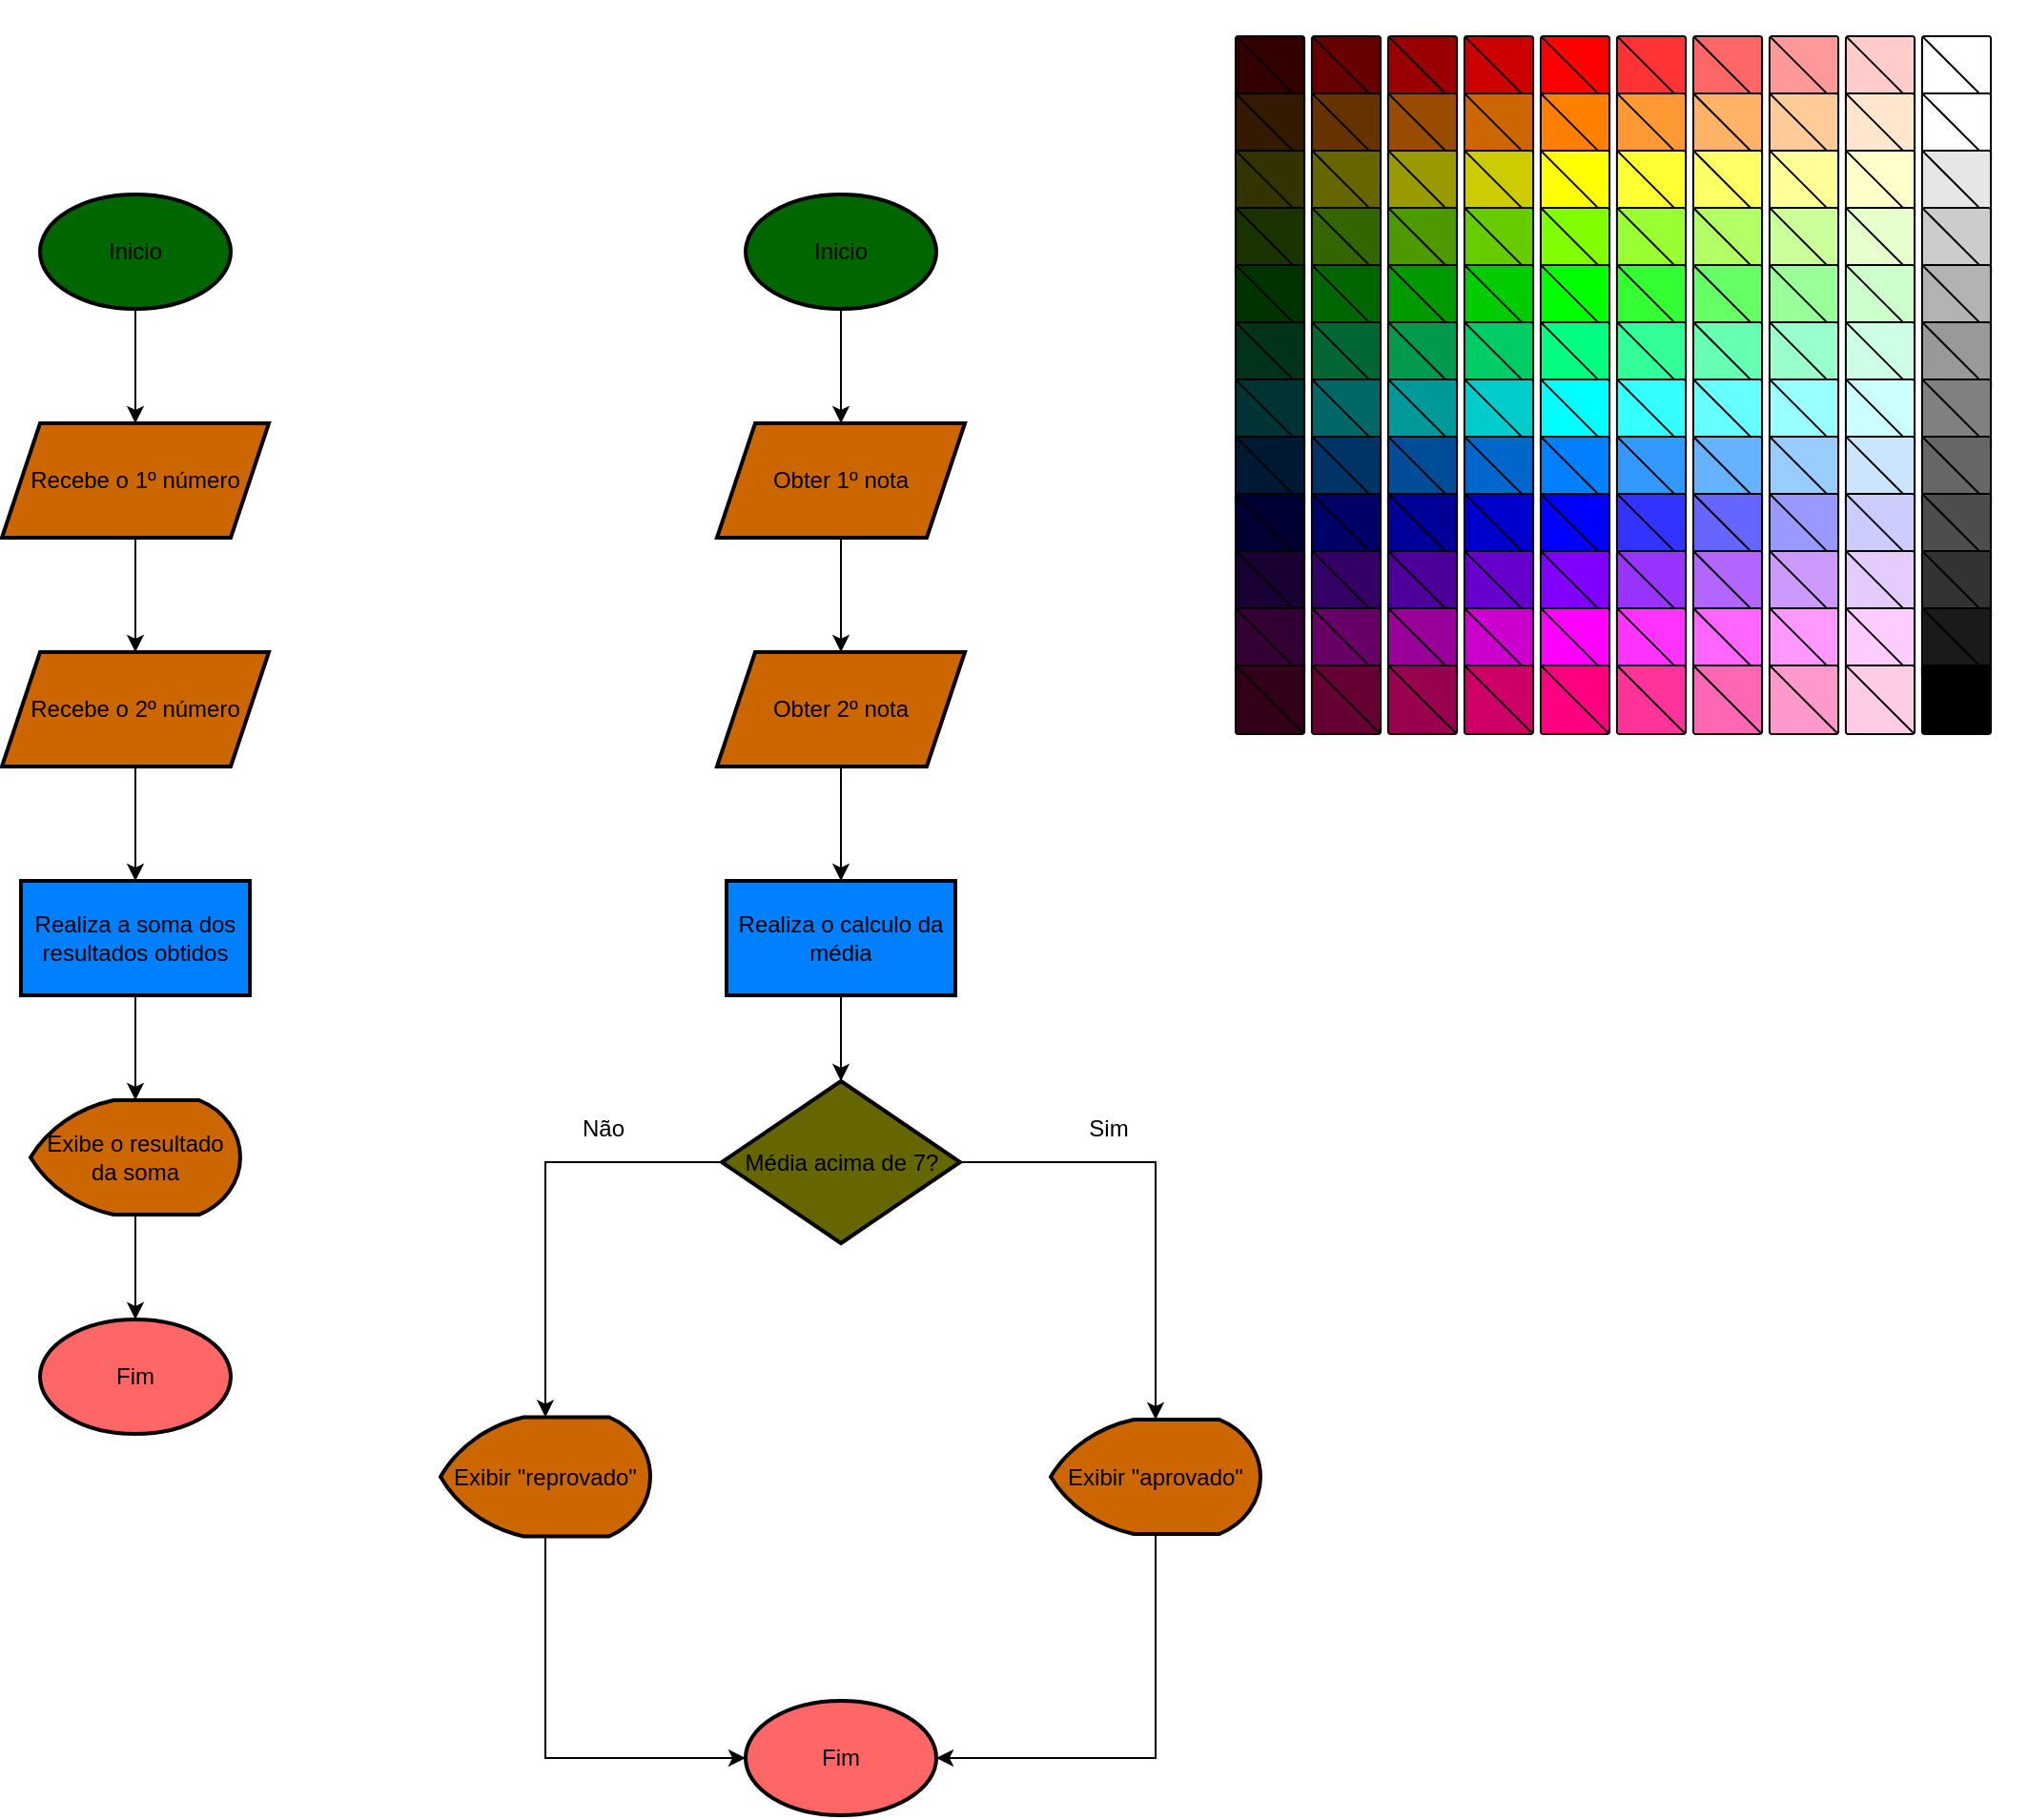 <mxfile version="23.1.4" type="device" pages="2">
  <diagram name="Página-1" id="dZEUjBI36013FUQBRa3M">
    <mxGraphModel dx="1050" dy="1734" grid="1" gridSize="10" guides="1" tooltips="1" connect="1" arrows="1" fold="1" page="1" pageScale="1" pageWidth="827" pageHeight="1169" math="0" shadow="0">
      <root>
        <mxCell id="0" />
        <mxCell id="1" parent="0" />
        <mxCell id="tXWb4igg1yKLMriXbqkV-7" value="" style="edgeStyle=orthogonalEdgeStyle;rounded=0;orthogonalLoop=1;jettySize=auto;html=1;" edge="1" parent="1" source="tXWb4igg1yKLMriXbqkV-4" target="tXWb4igg1yKLMriXbqkV-6">
          <mxGeometry relative="1" as="geometry" />
        </mxCell>
        <mxCell id="tXWb4igg1yKLMriXbqkV-4" value="Inicio" style="strokeWidth=2;html=1;shape=mxgraph.flowchart.start_1;whiteSpace=wrap;fillColor=#006600;" vertex="1" parent="1">
          <mxGeometry x="70" y="80" width="100" height="60" as="geometry" />
        </mxCell>
        <mxCell id="tXWb4igg1yKLMriXbqkV-9" value="" style="edgeStyle=orthogonalEdgeStyle;rounded=0;orthogonalLoop=1;jettySize=auto;html=1;" edge="1" parent="1" source="tXWb4igg1yKLMriXbqkV-6" target="tXWb4igg1yKLMriXbqkV-8">
          <mxGeometry relative="1" as="geometry" />
        </mxCell>
        <mxCell id="tXWb4igg1yKLMriXbqkV-6" value="Recebe o 1º número" style="shape=parallelogram;perimeter=parallelogramPerimeter;whiteSpace=wrap;html=1;fixedSize=1;fillColor=#CC6600;strokeWidth=2;" vertex="1" parent="1">
          <mxGeometry x="50" y="200" width="140" height="60" as="geometry" />
        </mxCell>
        <mxCell id="tXWb4igg1yKLMriXbqkV-11" value="" style="edgeStyle=orthogonalEdgeStyle;rounded=0;orthogonalLoop=1;jettySize=auto;html=1;" edge="1" parent="1" source="tXWb4igg1yKLMriXbqkV-8" target="tXWb4igg1yKLMriXbqkV-10">
          <mxGeometry relative="1" as="geometry" />
        </mxCell>
        <mxCell id="tXWb4igg1yKLMriXbqkV-8" value="Recebe o 2º número" style="shape=parallelogram;perimeter=parallelogramPerimeter;whiteSpace=wrap;html=1;fixedSize=1;fillColor=#CC6600;strokeWidth=2;" vertex="1" parent="1">
          <mxGeometry x="50" y="320" width="140" height="60" as="geometry" />
        </mxCell>
        <mxCell id="tXWb4igg1yKLMriXbqkV-14" value="" style="edgeStyle=orthogonalEdgeStyle;rounded=0;orthogonalLoop=1;jettySize=auto;html=1;" edge="1" parent="1" source="tXWb4igg1yKLMriXbqkV-10" target="tXWb4igg1yKLMriXbqkV-12">
          <mxGeometry relative="1" as="geometry" />
        </mxCell>
        <mxCell id="tXWb4igg1yKLMriXbqkV-10" value="Realiza a soma dos resultados obtidos" style="whiteSpace=wrap;html=1;fillColor=#007FFF;strokeWidth=2;" vertex="1" parent="1">
          <mxGeometry x="60" y="440" width="120" height="60" as="geometry" />
        </mxCell>
        <mxCell id="tXWb4igg1yKLMriXbqkV-16" value="" style="edgeStyle=orthogonalEdgeStyle;rounded=0;orthogonalLoop=1;jettySize=auto;html=1;" edge="1" parent="1" source="tXWb4igg1yKLMriXbqkV-12" target="tXWb4igg1yKLMriXbqkV-15">
          <mxGeometry relative="1" as="geometry" />
        </mxCell>
        <mxCell id="tXWb4igg1yKLMriXbqkV-12" value="Exibe o resultado da soma" style="strokeWidth=2;html=1;shape=mxgraph.flowchart.display;whiteSpace=wrap;fillColor=#CC6600;" vertex="1" parent="1">
          <mxGeometry x="65" y="555" width="110" height="60" as="geometry" />
        </mxCell>
        <mxCell id="tXWb4igg1yKLMriXbqkV-15" value="Fim" style="strokeWidth=2;html=1;shape=mxgraph.flowchart.start_1;whiteSpace=wrap;fillColor=#FF6666;" vertex="1" parent="1">
          <mxGeometry x="70" y="670" width="100" height="60" as="geometry" />
        </mxCell>
        <mxCell id="tXWb4igg1yKLMriXbqkV-40" value="" style="edgeStyle=orthogonalEdgeStyle;rounded=0;orthogonalLoop=1;jettySize=auto;html=1;" edge="1" parent="1" source="tXWb4igg1yKLMriXbqkV-24" target="tXWb4igg1yKLMriXbqkV-39">
          <mxGeometry relative="1" as="geometry" />
        </mxCell>
        <mxCell id="tXWb4igg1yKLMriXbqkV-24" value="Inicio" style="strokeWidth=2;html=1;shape=mxgraph.flowchart.start_1;whiteSpace=wrap;fillColor=#006600;" vertex="1" parent="1">
          <mxGeometry x="440" y="80" width="100" height="60" as="geometry" />
        </mxCell>
        <mxCell id="tXWb4igg1yKLMriXbqkV-26" value="" style="verticalLabelPosition=bottom;verticalAlign=top;html=1;shape=mxgraph.flowchart.sort;rotation=45;fillColor=#330000;" vertex="1" parent="1">
          <mxGeometry x="690" y="-10" width="50" height="50" as="geometry" />
        </mxCell>
        <mxCell id="tXWb4igg1yKLMriXbqkV-27" value="" style="verticalLabelPosition=bottom;verticalAlign=top;html=1;shape=mxgraph.flowchart.sort;rotation=45;fillColor=#331A00;" vertex="1" parent="1">
          <mxGeometry x="690" y="20" width="50" height="50" as="geometry" />
        </mxCell>
        <mxCell id="tXWb4igg1yKLMriXbqkV-28" value="" style="verticalLabelPosition=bottom;verticalAlign=top;html=1;shape=mxgraph.flowchart.sort;rotation=45;fillColor=#333300;" vertex="1" parent="1">
          <mxGeometry x="690" y="50" width="50" height="50" as="geometry" />
        </mxCell>
        <mxCell id="tXWb4igg1yKLMriXbqkV-29" value="" style="verticalLabelPosition=bottom;verticalAlign=top;html=1;shape=mxgraph.flowchart.sort;rotation=45;fillColor=#1A3300;" vertex="1" parent="1">
          <mxGeometry x="690" y="80" width="50" height="50" as="geometry" />
        </mxCell>
        <mxCell id="tXWb4igg1yKLMriXbqkV-31" value="" style="verticalLabelPosition=bottom;verticalAlign=top;html=1;shape=mxgraph.flowchart.sort;rotation=45;fillColor=#003300;" vertex="1" parent="1">
          <mxGeometry x="690" y="110" width="50" height="50" as="geometry" />
        </mxCell>
        <mxCell id="tXWb4igg1yKLMriXbqkV-32" value="" style="verticalLabelPosition=bottom;verticalAlign=top;html=1;shape=mxgraph.flowchart.sort;rotation=45;fillColor=#00331A;" vertex="1" parent="1">
          <mxGeometry x="690" y="140" width="50" height="50" as="geometry" />
        </mxCell>
        <mxCell id="tXWb4igg1yKLMriXbqkV-33" value="" style="verticalLabelPosition=bottom;verticalAlign=top;html=1;shape=mxgraph.flowchart.sort;rotation=45;fillColor=#003333;" vertex="1" parent="1">
          <mxGeometry x="690" y="170" width="50" height="50" as="geometry" />
        </mxCell>
        <mxCell id="tXWb4igg1yKLMriXbqkV-34" value="" style="verticalLabelPosition=bottom;verticalAlign=top;html=1;shape=mxgraph.flowchart.sort;rotation=45;fillColor=#001933;" vertex="1" parent="1">
          <mxGeometry x="690" y="200" width="50" height="50" as="geometry" />
        </mxCell>
        <mxCell id="tXWb4igg1yKLMriXbqkV-35" value="" style="verticalLabelPosition=bottom;verticalAlign=top;html=1;shape=mxgraph.flowchart.sort;rotation=45;fillColor=#000033;" vertex="1" parent="1">
          <mxGeometry x="690" y="230" width="50" height="50" as="geometry" />
        </mxCell>
        <mxCell id="tXWb4igg1yKLMriXbqkV-36" value="" style="verticalLabelPosition=bottom;verticalAlign=top;html=1;shape=mxgraph.flowchart.sort;rotation=45;fillColor=#190033;" vertex="1" parent="1">
          <mxGeometry x="690" y="260" width="50" height="50" as="geometry" />
        </mxCell>
        <mxCell id="tXWb4igg1yKLMriXbqkV-37" value="" style="verticalLabelPosition=bottom;verticalAlign=top;html=1;shape=mxgraph.flowchart.sort;rotation=45;fillColor=#330033;" vertex="1" parent="1">
          <mxGeometry x="690" y="290" width="50" height="50" as="geometry" />
        </mxCell>
        <mxCell id="tXWb4igg1yKLMriXbqkV-38" value="" style="verticalLabelPosition=bottom;verticalAlign=top;html=1;shape=mxgraph.flowchart.sort;rotation=45;fillColor=#33001A;" vertex="1" parent="1">
          <mxGeometry x="690" y="320" width="50" height="50" as="geometry" />
        </mxCell>
        <mxCell id="tXWb4igg1yKLMriXbqkV-42" value="" style="edgeStyle=orthogonalEdgeStyle;rounded=0;orthogonalLoop=1;jettySize=auto;html=1;" edge="1" parent="1" source="tXWb4igg1yKLMriXbqkV-39" target="tXWb4igg1yKLMriXbqkV-41">
          <mxGeometry relative="1" as="geometry" />
        </mxCell>
        <mxCell id="tXWb4igg1yKLMriXbqkV-39" value="Obter 1º nota" style="shape=parallelogram;perimeter=parallelogramPerimeter;whiteSpace=wrap;html=1;fixedSize=1;fillColor=#CC6600;strokeWidth=2;" vertex="1" parent="1">
          <mxGeometry x="425" y="200" width="130" height="60" as="geometry" />
        </mxCell>
        <mxCell id="tXWb4igg1yKLMriXbqkV-44" value="" style="edgeStyle=orthogonalEdgeStyle;rounded=0;orthogonalLoop=1;jettySize=auto;html=1;" edge="1" parent="1" source="tXWb4igg1yKLMriXbqkV-41" target="tXWb4igg1yKLMriXbqkV-43">
          <mxGeometry relative="1" as="geometry" />
        </mxCell>
        <mxCell id="tXWb4igg1yKLMriXbqkV-41" value="Obter 2º nota" style="shape=parallelogram;perimeter=parallelogramPerimeter;whiteSpace=wrap;html=1;fixedSize=1;fillColor=#CC6600;strokeWidth=2;" vertex="1" parent="1">
          <mxGeometry x="425" y="320" width="130" height="60" as="geometry" />
        </mxCell>
        <mxCell id="tXWb4igg1yKLMriXbqkV-46" value="" style="edgeStyle=orthogonalEdgeStyle;rounded=0;orthogonalLoop=1;jettySize=auto;html=1;" edge="1" parent="1" source="tXWb4igg1yKLMriXbqkV-43" target="tXWb4igg1yKLMriXbqkV-45">
          <mxGeometry relative="1" as="geometry" />
        </mxCell>
        <mxCell id="tXWb4igg1yKLMriXbqkV-43" value="Realiza o calculo da média" style="whiteSpace=wrap;html=1;fillColor=#007FFF;strokeWidth=2;" vertex="1" parent="1">
          <mxGeometry x="430" y="440" width="120" height="60" as="geometry" />
        </mxCell>
        <mxCell id="tXWb4igg1yKLMriXbqkV-48" value="" style="edgeStyle=orthogonalEdgeStyle;rounded=0;orthogonalLoop=1;jettySize=auto;html=1;" edge="1" parent="1" source="tXWb4igg1yKLMriXbqkV-45" target="tXWb4igg1yKLMriXbqkV-47">
          <mxGeometry relative="1" as="geometry" />
        </mxCell>
        <mxCell id="tXWb4igg1yKLMriXbqkV-51" value="" style="edgeStyle=orthogonalEdgeStyle;rounded=0;orthogonalLoop=1;jettySize=auto;html=1;" edge="1" parent="1" source="tXWb4igg1yKLMriXbqkV-45" target="tXWb4igg1yKLMriXbqkV-50">
          <mxGeometry relative="1" as="geometry" />
        </mxCell>
        <mxCell id="tXWb4igg1yKLMriXbqkV-45" value="Média acima de 7?" style="rhombus;whiteSpace=wrap;html=1;fillColor=#666600;strokeWidth=2;" vertex="1" parent="1">
          <mxGeometry x="427.5" y="545" width="125" height="85" as="geometry" />
        </mxCell>
        <mxCell id="tXWb4igg1yKLMriXbqkV-55" value="" style="edgeStyle=orthogonalEdgeStyle;rounded=0;orthogonalLoop=1;jettySize=auto;html=1;" edge="1" parent="1" source="tXWb4igg1yKLMriXbqkV-47" target="tXWb4igg1yKLMriXbqkV-52">
          <mxGeometry relative="1" as="geometry">
            <Array as="points">
              <mxPoint x="655" y="900" />
            </Array>
          </mxGeometry>
        </mxCell>
        <mxCell id="tXWb4igg1yKLMriXbqkV-47" value="Exibir &quot;aprovado&quot;" style="strokeWidth=2;html=1;shape=mxgraph.flowchart.display;whiteSpace=wrap;fillColor=#CC6600;" vertex="1" parent="1">
          <mxGeometry x="600" y="722.5" width="110" height="60" as="geometry" />
        </mxCell>
        <mxCell id="tXWb4igg1yKLMriXbqkV-54" value="" style="edgeStyle=orthogonalEdgeStyle;rounded=0;orthogonalLoop=1;jettySize=auto;html=1;" edge="1" parent="1" source="tXWb4igg1yKLMriXbqkV-50" target="tXWb4igg1yKLMriXbqkV-52">
          <mxGeometry relative="1" as="geometry">
            <Array as="points">
              <mxPoint x="335" y="900" />
            </Array>
          </mxGeometry>
        </mxCell>
        <mxCell id="tXWb4igg1yKLMriXbqkV-50" value="Exibir &quot;reprovado&quot;" style="strokeWidth=2;html=1;shape=mxgraph.flowchart.display;whiteSpace=wrap;fillColor=#CC6600;" vertex="1" parent="1">
          <mxGeometry x="280" y="721.25" width="110" height="62.5" as="geometry" />
        </mxCell>
        <mxCell id="tXWb4igg1yKLMriXbqkV-52" value="Fim" style="strokeWidth=2;html=1;shape=mxgraph.flowchart.start_1;whiteSpace=wrap;fillColor=#FF6666;" vertex="1" parent="1">
          <mxGeometry x="440" y="870" width="100" height="60" as="geometry" />
        </mxCell>
        <mxCell id="tXWb4igg1yKLMriXbqkV-56" value="Sim" style="text;html=1;align=center;verticalAlign=middle;resizable=0;points=[];autosize=1;strokeColor=none;fillColor=none;" vertex="1" parent="1">
          <mxGeometry x="610" y="555" width="40" height="30" as="geometry" />
        </mxCell>
        <mxCell id="tXWb4igg1yKLMriXbqkV-57" value="Não" style="text;html=1;align=center;verticalAlign=middle;resizable=0;points=[];autosize=1;strokeColor=none;fillColor=none;" vertex="1" parent="1">
          <mxGeometry x="340" y="555" width="50" height="30" as="geometry" />
        </mxCell>
        <mxCell id="tXWb4igg1yKLMriXbqkV-65" value="" style="verticalLabelPosition=bottom;verticalAlign=top;html=1;shape=mxgraph.flowchart.sort;rotation=45;fillColor=#660000;" vertex="1" parent="1">
          <mxGeometry x="730" y="-10" width="50" height="50" as="geometry" />
        </mxCell>
        <mxCell id="tXWb4igg1yKLMriXbqkV-66" value="" style="verticalLabelPosition=bottom;verticalAlign=top;html=1;shape=mxgraph.flowchart.sort;rotation=45;fillColor=#663300;" vertex="1" parent="1">
          <mxGeometry x="730" y="20" width="50" height="50" as="geometry" />
        </mxCell>
        <mxCell id="tXWb4igg1yKLMriXbqkV-67" value="" style="verticalLabelPosition=bottom;verticalAlign=top;html=1;shape=mxgraph.flowchart.sort;rotation=45;fillColor=#666600;" vertex="1" parent="1">
          <mxGeometry x="730" y="50" width="50" height="50" as="geometry" />
        </mxCell>
        <mxCell id="tXWb4igg1yKLMriXbqkV-68" value="" style="verticalLabelPosition=bottom;verticalAlign=top;html=1;shape=mxgraph.flowchart.sort;rotation=45;fillColor=#336600;" vertex="1" parent="1">
          <mxGeometry x="730" y="80" width="50" height="50" as="geometry" />
        </mxCell>
        <mxCell id="tXWb4igg1yKLMriXbqkV-69" value="" style="verticalLabelPosition=bottom;verticalAlign=top;html=1;shape=mxgraph.flowchart.sort;rotation=45;fillColor=#006600;" vertex="1" parent="1">
          <mxGeometry x="730" y="110" width="50" height="50" as="geometry" />
        </mxCell>
        <mxCell id="tXWb4igg1yKLMriXbqkV-70" value="" style="verticalLabelPosition=bottom;verticalAlign=top;html=1;shape=mxgraph.flowchart.sort;rotation=45;fillColor=#006633;" vertex="1" parent="1">
          <mxGeometry x="730" y="140" width="50" height="50" as="geometry" />
        </mxCell>
        <mxCell id="tXWb4igg1yKLMriXbqkV-71" value="" style="verticalLabelPosition=bottom;verticalAlign=top;html=1;shape=mxgraph.flowchart.sort;rotation=45;fillColor=#006666;" vertex="1" parent="1">
          <mxGeometry x="730" y="170" width="50" height="50" as="geometry" />
        </mxCell>
        <mxCell id="tXWb4igg1yKLMriXbqkV-72" value="" style="verticalLabelPosition=bottom;verticalAlign=top;html=1;shape=mxgraph.flowchart.sort;rotation=45;fillColor=#003366;" vertex="1" parent="1">
          <mxGeometry x="730" y="200" width="50" height="50" as="geometry" />
        </mxCell>
        <mxCell id="tXWb4igg1yKLMriXbqkV-73" value="" style="verticalLabelPosition=bottom;verticalAlign=top;html=1;shape=mxgraph.flowchart.sort;rotation=45;fillColor=#000066;" vertex="1" parent="1">
          <mxGeometry x="730" y="230" width="50" height="50" as="geometry" />
        </mxCell>
        <mxCell id="tXWb4igg1yKLMriXbqkV-74" value="" style="verticalLabelPosition=bottom;verticalAlign=top;html=1;shape=mxgraph.flowchart.sort;rotation=45;fillColor=#330066;" vertex="1" parent="1">
          <mxGeometry x="730" y="260" width="50" height="50" as="geometry" />
        </mxCell>
        <mxCell id="tXWb4igg1yKLMriXbqkV-75" value="" style="verticalLabelPosition=bottom;verticalAlign=top;html=1;shape=mxgraph.flowchart.sort;rotation=45;fillColor=#660066;" vertex="1" parent="1">
          <mxGeometry x="730" y="290" width="50" height="50" as="geometry" />
        </mxCell>
        <mxCell id="tXWb4igg1yKLMriXbqkV-76" value="" style="verticalLabelPosition=bottom;verticalAlign=top;html=1;shape=mxgraph.flowchart.sort;rotation=45;fillColor=#660033;" vertex="1" parent="1">
          <mxGeometry x="730" y="320" width="50" height="50" as="geometry" />
        </mxCell>
        <mxCell id="tXWb4igg1yKLMriXbqkV-77" value="" style="verticalLabelPosition=bottom;verticalAlign=top;html=1;shape=mxgraph.flowchart.sort;rotation=45;fillColor=#990000;" vertex="1" parent="1">
          <mxGeometry x="770" y="-10" width="50" height="50" as="geometry" />
        </mxCell>
        <mxCell id="tXWb4igg1yKLMriXbqkV-78" value="" style="verticalLabelPosition=bottom;verticalAlign=top;html=1;shape=mxgraph.flowchart.sort;rotation=45;fillColor=#994C00;" vertex="1" parent="1">
          <mxGeometry x="770" y="20" width="50" height="50" as="geometry" />
        </mxCell>
        <mxCell id="tXWb4igg1yKLMriXbqkV-79" value="" style="verticalLabelPosition=bottom;verticalAlign=top;html=1;shape=mxgraph.flowchart.sort;rotation=45;fillColor=#999900;" vertex="1" parent="1">
          <mxGeometry x="770" y="50" width="50" height="50" as="geometry" />
        </mxCell>
        <mxCell id="tXWb4igg1yKLMriXbqkV-80" value="" style="verticalLabelPosition=bottom;verticalAlign=top;html=1;shape=mxgraph.flowchart.sort;rotation=45;fillColor=#4D9900;" vertex="1" parent="1">
          <mxGeometry x="770" y="80" width="50" height="50" as="geometry" />
        </mxCell>
        <mxCell id="tXWb4igg1yKLMriXbqkV-81" value="" style="verticalLabelPosition=bottom;verticalAlign=top;html=1;shape=mxgraph.flowchart.sort;rotation=45;fillColor=#009900;" vertex="1" parent="1">
          <mxGeometry x="770" y="110" width="50" height="50" as="geometry" />
        </mxCell>
        <mxCell id="tXWb4igg1yKLMriXbqkV-82" value="" style="verticalLabelPosition=bottom;verticalAlign=top;html=1;shape=mxgraph.flowchart.sort;rotation=45;fillColor=#00994D;" vertex="1" parent="1">
          <mxGeometry x="770" y="140" width="50" height="50" as="geometry" />
        </mxCell>
        <mxCell id="tXWb4igg1yKLMriXbqkV-83" value="" style="verticalLabelPosition=bottom;verticalAlign=top;html=1;shape=mxgraph.flowchart.sort;rotation=45;fillColor=#009999;" vertex="1" parent="1">
          <mxGeometry x="770" y="170" width="50" height="50" as="geometry" />
        </mxCell>
        <mxCell id="tXWb4igg1yKLMriXbqkV-84" value="" style="verticalLabelPosition=bottom;verticalAlign=top;html=1;shape=mxgraph.flowchart.sort;rotation=45;fillColor=#004C99;" vertex="1" parent="1">
          <mxGeometry x="770" y="200" width="50" height="50" as="geometry" />
        </mxCell>
        <mxCell id="tXWb4igg1yKLMriXbqkV-85" value="" style="verticalLabelPosition=bottom;verticalAlign=top;html=1;shape=mxgraph.flowchart.sort;rotation=45;fillColor=#000099;" vertex="1" parent="1">
          <mxGeometry x="770" y="230" width="50" height="50" as="geometry" />
        </mxCell>
        <mxCell id="tXWb4igg1yKLMriXbqkV-86" value="" style="verticalLabelPosition=bottom;verticalAlign=top;html=1;shape=mxgraph.flowchart.sort;rotation=45;fillColor=#4C0099;" vertex="1" parent="1">
          <mxGeometry x="770" y="260" width="50" height="50" as="geometry" />
        </mxCell>
        <mxCell id="tXWb4igg1yKLMriXbqkV-87" value="" style="verticalLabelPosition=bottom;verticalAlign=top;html=1;shape=mxgraph.flowchart.sort;rotation=45;fillColor=#990099;" vertex="1" parent="1">
          <mxGeometry x="770" y="290" width="50" height="50" as="geometry" />
        </mxCell>
        <mxCell id="tXWb4igg1yKLMriXbqkV-88" value="" style="verticalLabelPosition=bottom;verticalAlign=top;html=1;shape=mxgraph.flowchart.sort;rotation=45;fillColor=#99004D;" vertex="1" parent="1">
          <mxGeometry x="770" y="320" width="50" height="50" as="geometry" />
        </mxCell>
        <mxCell id="DA3PYm41nEWVPTWsvzmi-2" value="" style="verticalLabelPosition=bottom;verticalAlign=top;html=1;shape=mxgraph.flowchart.sort;rotation=45;fillColor=#CC0000;" vertex="1" parent="1">
          <mxGeometry x="810" y="-10" width="50" height="50" as="geometry" />
        </mxCell>
        <mxCell id="DA3PYm41nEWVPTWsvzmi-3" value="" style="verticalLabelPosition=bottom;verticalAlign=top;html=1;shape=mxgraph.flowchart.sort;rotation=45;fillColor=#CC6600;" vertex="1" parent="1">
          <mxGeometry x="810" y="20" width="50" height="50" as="geometry" />
        </mxCell>
        <mxCell id="DA3PYm41nEWVPTWsvzmi-4" value="" style="verticalLabelPosition=bottom;verticalAlign=top;html=1;shape=mxgraph.flowchart.sort;rotation=45;fillColor=#CCCC00;" vertex="1" parent="1">
          <mxGeometry x="810" y="50" width="50" height="50" as="geometry" />
        </mxCell>
        <mxCell id="IXjTrgNnJ_vQWwTp4D6V-1" value="" style="verticalLabelPosition=bottom;verticalAlign=top;html=1;shape=mxgraph.flowchart.sort;rotation=45;fillColor=#66CC00;" vertex="1" parent="1">
          <mxGeometry x="810" y="80" width="50" height="50" as="geometry" />
        </mxCell>
        <mxCell id="IXjTrgNnJ_vQWwTp4D6V-2" value="" style="verticalLabelPosition=bottom;verticalAlign=top;html=1;shape=mxgraph.flowchart.sort;rotation=45;fillColor=#00CC00;" vertex="1" parent="1">
          <mxGeometry x="810" y="110" width="50" height="50" as="geometry" />
        </mxCell>
        <mxCell id="IXjTrgNnJ_vQWwTp4D6V-5" value="" style="verticalLabelPosition=bottom;verticalAlign=top;html=1;shape=mxgraph.flowchart.sort;rotation=45;fillColor=#00CC66;" vertex="1" parent="1">
          <mxGeometry x="810" y="140" width="50" height="50" as="geometry" />
        </mxCell>
        <mxCell id="IXjTrgNnJ_vQWwTp4D6V-6" value="" style="verticalLabelPosition=bottom;verticalAlign=top;html=1;shape=mxgraph.flowchart.sort;rotation=45;fillColor=#00CCCC;" vertex="1" parent="1">
          <mxGeometry x="810" y="170" width="50" height="50" as="geometry" />
        </mxCell>
        <mxCell id="IXjTrgNnJ_vQWwTp4D6V-7" value="" style="verticalLabelPosition=bottom;verticalAlign=top;html=1;shape=mxgraph.flowchart.sort;rotation=45;fillColor=#0066CC;" vertex="1" parent="1">
          <mxGeometry x="810" y="200" width="50" height="50" as="geometry" />
        </mxCell>
        <mxCell id="IXjTrgNnJ_vQWwTp4D6V-8" value="" style="verticalLabelPosition=bottom;verticalAlign=top;html=1;shape=mxgraph.flowchart.sort;rotation=45;fillColor=#0000CC;" vertex="1" parent="1">
          <mxGeometry x="810" y="230" width="50" height="50" as="geometry" />
        </mxCell>
        <mxCell id="IXjTrgNnJ_vQWwTp4D6V-9" value="" style="verticalLabelPosition=bottom;verticalAlign=top;html=1;shape=mxgraph.flowchart.sort;rotation=45;fillColor=#6600CC;" vertex="1" parent="1">
          <mxGeometry x="810" y="260" width="50" height="50" as="geometry" />
        </mxCell>
        <mxCell id="IXjTrgNnJ_vQWwTp4D6V-10" value="" style="verticalLabelPosition=bottom;verticalAlign=top;html=1;shape=mxgraph.flowchart.sort;rotation=45;fillColor=#CC00CC;" vertex="1" parent="1">
          <mxGeometry x="810" y="290" width="50" height="50" as="geometry" />
        </mxCell>
        <mxCell id="IXjTrgNnJ_vQWwTp4D6V-11" value="" style="verticalLabelPosition=bottom;verticalAlign=top;html=1;shape=mxgraph.flowchart.sort;rotation=45;fillColor=#CC0066;" vertex="1" parent="1">
          <mxGeometry x="810" y="320" width="50" height="50" as="geometry" />
        </mxCell>
        <mxCell id="yDH07ltFrhU01hjtsPNI-1" value="" style="verticalLabelPosition=bottom;verticalAlign=top;html=1;shape=mxgraph.flowchart.sort;rotation=45;fillColor=#FF0000;" vertex="1" parent="1">
          <mxGeometry x="850" y="-10" width="50" height="50" as="geometry" />
        </mxCell>
        <mxCell id="yDH07ltFrhU01hjtsPNI-2" value="" style="verticalLabelPosition=bottom;verticalAlign=top;html=1;shape=mxgraph.flowchart.sort;rotation=45;fillColor=#FF8000;" vertex="1" parent="1">
          <mxGeometry x="850" y="20" width="50" height="50" as="geometry" />
        </mxCell>
        <mxCell id="yDH07ltFrhU01hjtsPNI-3" value="" style="verticalLabelPosition=bottom;verticalAlign=top;html=1;shape=mxgraph.flowchart.sort;rotation=45;fillColor=#FFFF00;" vertex="1" parent="1">
          <mxGeometry x="850" y="50" width="50" height="50" as="geometry" />
        </mxCell>
        <mxCell id="yDH07ltFrhU01hjtsPNI-4" value="" style="verticalLabelPosition=bottom;verticalAlign=top;html=1;shape=mxgraph.flowchart.sort;rotation=45;fillColor=#80FF00;" vertex="1" parent="1">
          <mxGeometry x="850" y="80" width="50" height="50" as="geometry" />
        </mxCell>
        <mxCell id="yDH07ltFrhU01hjtsPNI-5" value="" style="verticalLabelPosition=bottom;verticalAlign=top;html=1;shape=mxgraph.flowchart.sort;rotation=45;fillColor=#00FF00;" vertex="1" parent="1">
          <mxGeometry x="850" y="110" width="50" height="50" as="geometry" />
        </mxCell>
        <mxCell id="yDH07ltFrhU01hjtsPNI-6" value="" style="verticalLabelPosition=bottom;verticalAlign=top;html=1;shape=mxgraph.flowchart.sort;rotation=45;fillColor=#00FF80;" vertex="1" parent="1">
          <mxGeometry x="850" y="140" width="50" height="50" as="geometry" />
        </mxCell>
        <mxCell id="yDH07ltFrhU01hjtsPNI-7" value="" style="verticalLabelPosition=bottom;verticalAlign=top;html=1;shape=mxgraph.flowchart.sort;rotation=45;fillColor=#00FFFF;" vertex="1" parent="1">
          <mxGeometry x="850" y="170" width="50" height="50" as="geometry" />
        </mxCell>
        <mxCell id="yDH07ltFrhU01hjtsPNI-8" value="" style="verticalLabelPosition=bottom;verticalAlign=top;html=1;shape=mxgraph.flowchart.sort;rotation=45;fillColor=#007FFF;" vertex="1" parent="1">
          <mxGeometry x="850" y="200" width="50" height="50" as="geometry" />
        </mxCell>
        <mxCell id="yDH07ltFrhU01hjtsPNI-9" value="" style="verticalLabelPosition=bottom;verticalAlign=top;html=1;shape=mxgraph.flowchart.sort;rotation=45;fillColor=#0000FF;" vertex="1" parent="1">
          <mxGeometry x="850" y="230" width="50" height="50" as="geometry" />
        </mxCell>
        <mxCell id="yDH07ltFrhU01hjtsPNI-10" value="" style="verticalLabelPosition=bottom;verticalAlign=top;html=1;shape=mxgraph.flowchart.sort;rotation=45;fillColor=#7F00FF;" vertex="1" parent="1">
          <mxGeometry x="850" y="260" width="50" height="50" as="geometry" />
        </mxCell>
        <mxCell id="yDH07ltFrhU01hjtsPNI-11" value="" style="verticalLabelPosition=bottom;verticalAlign=top;html=1;shape=mxgraph.flowchart.sort;rotation=45;fillColor=#FF00FF;" vertex="1" parent="1">
          <mxGeometry x="850" y="290" width="50" height="50" as="geometry" />
        </mxCell>
        <mxCell id="yDH07ltFrhU01hjtsPNI-12" value="" style="verticalLabelPosition=bottom;verticalAlign=top;html=1;shape=mxgraph.flowchart.sort;rotation=45;fillColor=#FF0080;" vertex="1" parent="1">
          <mxGeometry x="850" y="320" width="50" height="50" as="geometry" />
        </mxCell>
        <mxCell id="yDH07ltFrhU01hjtsPNI-13" value="" style="verticalLabelPosition=bottom;verticalAlign=top;html=1;shape=mxgraph.flowchart.sort;rotation=45;fillColor=#FF3333;" vertex="1" parent="1">
          <mxGeometry x="890" y="-10" width="50" height="50" as="geometry" />
        </mxCell>
        <mxCell id="yDH07ltFrhU01hjtsPNI-14" value="" style="verticalLabelPosition=bottom;verticalAlign=top;html=1;shape=mxgraph.flowchart.sort;rotation=45;fillColor=#FF9933;" vertex="1" parent="1">
          <mxGeometry x="890" y="20" width="50" height="50" as="geometry" />
        </mxCell>
        <mxCell id="yDH07ltFrhU01hjtsPNI-15" value="" style="verticalLabelPosition=bottom;verticalAlign=top;html=1;shape=mxgraph.flowchart.sort;rotation=45;fillColor=#FFFF33;" vertex="1" parent="1">
          <mxGeometry x="890" y="50" width="50" height="50" as="geometry" />
        </mxCell>
        <mxCell id="yDH07ltFrhU01hjtsPNI-16" value="" style="verticalLabelPosition=bottom;verticalAlign=top;html=1;shape=mxgraph.flowchart.sort;rotation=45;fillColor=#99FF33;" vertex="1" parent="1">
          <mxGeometry x="890" y="80" width="50" height="50" as="geometry" />
        </mxCell>
        <mxCell id="yDH07ltFrhU01hjtsPNI-17" value="" style="verticalLabelPosition=bottom;verticalAlign=top;html=1;shape=mxgraph.flowchart.sort;rotation=45;fillColor=#33FF33;" vertex="1" parent="1">
          <mxGeometry x="890" y="110" width="50" height="50" as="geometry" />
        </mxCell>
        <mxCell id="yDH07ltFrhU01hjtsPNI-18" value="" style="verticalLabelPosition=bottom;verticalAlign=top;html=1;shape=mxgraph.flowchart.sort;rotation=45;fillColor=#33FF99;" vertex="1" parent="1">
          <mxGeometry x="890" y="140" width="50" height="50" as="geometry" />
        </mxCell>
        <mxCell id="yDH07ltFrhU01hjtsPNI-19" value="" style="verticalLabelPosition=bottom;verticalAlign=top;html=1;shape=mxgraph.flowchart.sort;rotation=45;fillColor=#33FFFF;" vertex="1" parent="1">
          <mxGeometry x="890" y="170" width="50" height="50" as="geometry" />
        </mxCell>
        <mxCell id="yDH07ltFrhU01hjtsPNI-20" value="" style="verticalLabelPosition=bottom;verticalAlign=top;html=1;shape=mxgraph.flowchart.sort;rotation=45;fillColor=#3399FF;" vertex="1" parent="1">
          <mxGeometry x="890" y="200" width="50" height="50" as="geometry" />
        </mxCell>
        <mxCell id="yDH07ltFrhU01hjtsPNI-21" value="" style="verticalLabelPosition=bottom;verticalAlign=top;html=1;shape=mxgraph.flowchart.sort;rotation=45;fillColor=#3333FF;" vertex="1" parent="1">
          <mxGeometry x="890" y="230" width="50" height="50" as="geometry" />
        </mxCell>
        <mxCell id="yDH07ltFrhU01hjtsPNI-22" value="" style="verticalLabelPosition=bottom;verticalAlign=top;html=1;shape=mxgraph.flowchart.sort;rotation=45;fillColor=#9933FF;" vertex="1" parent="1">
          <mxGeometry x="890" y="260" width="50" height="50" as="geometry" />
        </mxCell>
        <mxCell id="yDH07ltFrhU01hjtsPNI-23" value="" style="verticalLabelPosition=bottom;verticalAlign=top;html=1;shape=mxgraph.flowchart.sort;rotation=45;fillColor=#FF33FF;" vertex="1" parent="1">
          <mxGeometry x="890" y="290" width="50" height="50" as="geometry" />
        </mxCell>
        <mxCell id="yDH07ltFrhU01hjtsPNI-24" value="" style="verticalLabelPosition=bottom;verticalAlign=top;html=1;shape=mxgraph.flowchart.sort;rotation=45;fillColor=#FF3399;" vertex="1" parent="1">
          <mxGeometry x="890" y="320" width="50" height="50" as="geometry" />
        </mxCell>
        <mxCell id="yDH07ltFrhU01hjtsPNI-25" value="" style="verticalLabelPosition=bottom;verticalAlign=top;html=1;shape=mxgraph.flowchart.sort;rotation=45;fillColor=#FF6666;" vertex="1" parent="1">
          <mxGeometry x="930" y="-10" width="50" height="50" as="geometry" />
        </mxCell>
        <mxCell id="yDH07ltFrhU01hjtsPNI-26" value="" style="verticalLabelPosition=bottom;verticalAlign=top;html=1;shape=mxgraph.flowchart.sort;rotation=45;fillColor=#FFB366;" vertex="1" parent="1">
          <mxGeometry x="930" y="20" width="50" height="50" as="geometry" />
        </mxCell>
        <mxCell id="yDH07ltFrhU01hjtsPNI-27" value="" style="verticalLabelPosition=bottom;verticalAlign=top;html=1;shape=mxgraph.flowchart.sort;rotation=45;fillColor=#FFFF66;" vertex="1" parent="1">
          <mxGeometry x="930" y="50" width="50" height="50" as="geometry" />
        </mxCell>
        <mxCell id="yDH07ltFrhU01hjtsPNI-28" value="" style="verticalLabelPosition=bottom;verticalAlign=top;html=1;shape=mxgraph.flowchart.sort;rotation=45;fillColor=#B3FF66;" vertex="1" parent="1">
          <mxGeometry x="930" y="80" width="50" height="50" as="geometry" />
        </mxCell>
        <mxCell id="yDH07ltFrhU01hjtsPNI-29" value="" style="verticalLabelPosition=bottom;verticalAlign=top;html=1;shape=mxgraph.flowchart.sort;rotation=45;fillColor=#66FF66;" vertex="1" parent="1">
          <mxGeometry x="930" y="110" width="50" height="50" as="geometry" />
        </mxCell>
        <mxCell id="yDH07ltFrhU01hjtsPNI-30" value="" style="verticalLabelPosition=bottom;verticalAlign=top;html=1;shape=mxgraph.flowchart.sort;rotation=45;fillColor=#66FFB3;" vertex="1" parent="1">
          <mxGeometry x="930" y="140" width="50" height="50" as="geometry" />
        </mxCell>
        <mxCell id="yDH07ltFrhU01hjtsPNI-31" value="" style="verticalLabelPosition=bottom;verticalAlign=top;html=1;shape=mxgraph.flowchart.sort;rotation=45;fillColor=#66FFFF;" vertex="1" parent="1">
          <mxGeometry x="930" y="170" width="50" height="50" as="geometry" />
        </mxCell>
        <mxCell id="yDH07ltFrhU01hjtsPNI-32" value="" style="verticalLabelPosition=bottom;verticalAlign=top;html=1;shape=mxgraph.flowchart.sort;rotation=45;fillColor=#66B2FF;" vertex="1" parent="1">
          <mxGeometry x="930" y="200" width="50" height="50" as="geometry" />
        </mxCell>
        <mxCell id="yDH07ltFrhU01hjtsPNI-33" value="" style="verticalLabelPosition=bottom;verticalAlign=top;html=1;shape=mxgraph.flowchart.sort;rotation=45;fillColor=#6666FF;" vertex="1" parent="1">
          <mxGeometry x="930" y="230" width="50" height="50" as="geometry" />
        </mxCell>
        <mxCell id="yDH07ltFrhU01hjtsPNI-34" value="" style="verticalLabelPosition=bottom;verticalAlign=top;html=1;shape=mxgraph.flowchart.sort;rotation=45;fillColor=#B266FF;" vertex="1" parent="1">
          <mxGeometry x="930" y="260" width="50" height="50" as="geometry" />
        </mxCell>
        <mxCell id="yDH07ltFrhU01hjtsPNI-35" value="" style="verticalLabelPosition=bottom;verticalAlign=top;html=1;shape=mxgraph.flowchart.sort;rotation=45;fillColor=#FF66FF;" vertex="1" parent="1">
          <mxGeometry x="930" y="290" width="50" height="50" as="geometry" />
        </mxCell>
        <mxCell id="yDH07ltFrhU01hjtsPNI-36" value="" style="verticalLabelPosition=bottom;verticalAlign=top;html=1;shape=mxgraph.flowchart.sort;rotation=45;fillColor=#FF66B3;" vertex="1" parent="1">
          <mxGeometry x="930" y="320" width="50" height="50" as="geometry" />
        </mxCell>
        <mxCell id="yDH07ltFrhU01hjtsPNI-37" value="" style="verticalLabelPosition=bottom;verticalAlign=top;html=1;shape=mxgraph.flowchart.sort;rotation=45;fillColor=#FF9999;" vertex="1" parent="1">
          <mxGeometry x="970" y="-10" width="50" height="50" as="geometry" />
        </mxCell>
        <mxCell id="yDH07ltFrhU01hjtsPNI-38" value="" style="verticalLabelPosition=bottom;verticalAlign=top;html=1;shape=mxgraph.flowchart.sort;rotation=45;fillColor=#FFCC99;" vertex="1" parent="1">
          <mxGeometry x="970" y="20" width="50" height="50" as="geometry" />
        </mxCell>
        <mxCell id="yDH07ltFrhU01hjtsPNI-39" value="" style="verticalLabelPosition=bottom;verticalAlign=top;html=1;shape=mxgraph.flowchart.sort;rotation=45;fillColor=#FFFF99;" vertex="1" parent="1">
          <mxGeometry x="970" y="50" width="50" height="50" as="geometry" />
        </mxCell>
        <mxCell id="yDH07ltFrhU01hjtsPNI-40" value="" style="verticalLabelPosition=bottom;verticalAlign=top;html=1;shape=mxgraph.flowchart.sort;rotation=45;fillColor=#CCFF99;" vertex="1" parent="1">
          <mxGeometry x="970" y="80" width="50" height="50" as="geometry" />
        </mxCell>
        <mxCell id="yDH07ltFrhU01hjtsPNI-41" value="" style="verticalLabelPosition=bottom;verticalAlign=top;html=1;shape=mxgraph.flowchart.sort;rotation=45;fillColor=#99FF99;" vertex="1" parent="1">
          <mxGeometry x="970" y="110" width="50" height="50" as="geometry" />
        </mxCell>
        <mxCell id="yDH07ltFrhU01hjtsPNI-42" value="" style="verticalLabelPosition=bottom;verticalAlign=top;html=1;shape=mxgraph.flowchart.sort;rotation=45;fillColor=#99FFCC;" vertex="1" parent="1">
          <mxGeometry x="970" y="140" width="50" height="50" as="geometry" />
        </mxCell>
        <mxCell id="yDH07ltFrhU01hjtsPNI-43" value="" style="verticalLabelPosition=bottom;verticalAlign=top;html=1;shape=mxgraph.flowchart.sort;rotation=45;fillColor=#99FFFF;" vertex="1" parent="1">
          <mxGeometry x="970" y="170" width="50" height="50" as="geometry" />
        </mxCell>
        <mxCell id="yDH07ltFrhU01hjtsPNI-44" value="" style="verticalLabelPosition=bottom;verticalAlign=top;html=1;shape=mxgraph.flowchart.sort;rotation=45;fillColor=#99CCFF;" vertex="1" parent="1">
          <mxGeometry x="970" y="200" width="50" height="50" as="geometry" />
        </mxCell>
        <mxCell id="yDH07ltFrhU01hjtsPNI-45" value="" style="verticalLabelPosition=bottom;verticalAlign=top;html=1;shape=mxgraph.flowchart.sort;rotation=45;fillColor=#9999FF;" vertex="1" parent="1">
          <mxGeometry x="970" y="230" width="50" height="50" as="geometry" />
        </mxCell>
        <mxCell id="yDH07ltFrhU01hjtsPNI-46" value="" style="verticalLabelPosition=bottom;verticalAlign=top;html=1;shape=mxgraph.flowchart.sort;rotation=45;fillColor=#CC99FF;" vertex="1" parent="1">
          <mxGeometry x="970" y="260" width="50" height="50" as="geometry" />
        </mxCell>
        <mxCell id="yDH07ltFrhU01hjtsPNI-47" value="" style="verticalLabelPosition=bottom;verticalAlign=top;html=1;shape=mxgraph.flowchart.sort;rotation=45;fillColor=#FF99FF;" vertex="1" parent="1">
          <mxGeometry x="970" y="290" width="50" height="50" as="geometry" />
        </mxCell>
        <mxCell id="yDH07ltFrhU01hjtsPNI-48" value="" style="verticalLabelPosition=bottom;verticalAlign=top;html=1;shape=mxgraph.flowchart.sort;rotation=45;fillColor=#FF99CC;" vertex="1" parent="1">
          <mxGeometry x="970" y="320" width="50" height="50" as="geometry" />
        </mxCell>
        <mxCell id="yDH07ltFrhU01hjtsPNI-50" value="" style="verticalLabelPosition=bottom;verticalAlign=top;html=1;shape=mxgraph.flowchart.sort;rotation=45;fillColor=#FFCCCC;" vertex="1" parent="1">
          <mxGeometry x="1010" y="-10" width="50" height="50" as="geometry" />
        </mxCell>
        <mxCell id="yDH07ltFrhU01hjtsPNI-51" value="" style="verticalLabelPosition=bottom;verticalAlign=top;html=1;shape=mxgraph.flowchart.sort;rotation=45;fillColor=#FFE6CC;" vertex="1" parent="1">
          <mxGeometry x="1010" y="20" width="50" height="50" as="geometry" />
        </mxCell>
        <mxCell id="yDH07ltFrhU01hjtsPNI-52" value="" style="verticalLabelPosition=bottom;verticalAlign=top;html=1;shape=mxgraph.flowchart.sort;rotation=45;fillColor=#FFFFCC;" vertex="1" parent="1">
          <mxGeometry x="1010" y="50" width="50" height="50" as="geometry" />
        </mxCell>
        <mxCell id="yDH07ltFrhU01hjtsPNI-53" value="" style="verticalLabelPosition=bottom;verticalAlign=top;html=1;shape=mxgraph.flowchart.sort;rotation=45;fillColor=#E6FFCC;" vertex="1" parent="1">
          <mxGeometry x="1010" y="80" width="50" height="50" as="geometry" />
        </mxCell>
        <mxCell id="yDH07ltFrhU01hjtsPNI-54" value="" style="verticalLabelPosition=bottom;verticalAlign=top;html=1;shape=mxgraph.flowchart.sort;rotation=45;fillColor=#CCFFCC;" vertex="1" parent="1">
          <mxGeometry x="1010" y="110" width="50" height="50" as="geometry" />
        </mxCell>
        <mxCell id="yDH07ltFrhU01hjtsPNI-55" value="" style="verticalLabelPosition=bottom;verticalAlign=top;html=1;shape=mxgraph.flowchart.sort;rotation=45;fillColor=#CCFFE6;" vertex="1" parent="1">
          <mxGeometry x="1010" y="140" width="50" height="50" as="geometry" />
        </mxCell>
        <mxCell id="yDH07ltFrhU01hjtsPNI-56" value="" style="verticalLabelPosition=bottom;verticalAlign=top;html=1;shape=mxgraph.flowchart.sort;rotation=45;fillColor=#CCFFFF;" vertex="1" parent="1">
          <mxGeometry x="1010" y="170" width="50" height="50" as="geometry" />
        </mxCell>
        <mxCell id="yDH07ltFrhU01hjtsPNI-57" value="" style="verticalLabelPosition=bottom;verticalAlign=top;html=1;shape=mxgraph.flowchart.sort;rotation=45;fillColor=#CCE5FF;" vertex="1" parent="1">
          <mxGeometry x="1010" y="200" width="50" height="50" as="geometry" />
        </mxCell>
        <mxCell id="yDH07ltFrhU01hjtsPNI-58" value="" style="verticalLabelPosition=bottom;verticalAlign=top;html=1;shape=mxgraph.flowchart.sort;rotation=45;fillColor=#CCCCFF;" vertex="1" parent="1">
          <mxGeometry x="1010" y="230" width="50" height="50" as="geometry" />
        </mxCell>
        <mxCell id="yDH07ltFrhU01hjtsPNI-59" value="" style="verticalLabelPosition=bottom;verticalAlign=top;html=1;shape=mxgraph.flowchart.sort;rotation=45;fillColor=#E5CCFF;" vertex="1" parent="1">
          <mxGeometry x="1010" y="260" width="50" height="50" as="geometry" />
        </mxCell>
        <mxCell id="yDH07ltFrhU01hjtsPNI-60" value="" style="verticalLabelPosition=bottom;verticalAlign=top;html=1;shape=mxgraph.flowchart.sort;rotation=45;fillColor=#FFCCFF;" vertex="1" parent="1">
          <mxGeometry x="1010" y="290" width="50" height="50" as="geometry" />
        </mxCell>
        <mxCell id="yDH07ltFrhU01hjtsPNI-61" value="" style="verticalLabelPosition=bottom;verticalAlign=top;html=1;shape=mxgraph.flowchart.sort;rotation=45;fillColor=#FFCCE6;" vertex="1" parent="1">
          <mxGeometry x="1010" y="320" width="50" height="50" as="geometry" />
        </mxCell>
        <mxCell id="yDH07ltFrhU01hjtsPNI-62" value="" style="verticalLabelPosition=bottom;verticalAlign=top;html=1;shape=mxgraph.flowchart.sort;rotation=45;fillColor=none;" vertex="1" parent="1">
          <mxGeometry x="1050" y="-10" width="50" height="50" as="geometry" />
        </mxCell>
        <mxCell id="yDH07ltFrhU01hjtsPNI-63" value="" style="verticalLabelPosition=bottom;verticalAlign=top;html=1;shape=mxgraph.flowchart.sort;rotation=45;fillColor=#FFFFFF;" vertex="1" parent="1">
          <mxGeometry x="1050" y="20" width="50" height="50" as="geometry" />
        </mxCell>
        <mxCell id="yDH07ltFrhU01hjtsPNI-64" value="" style="verticalLabelPosition=bottom;verticalAlign=top;html=1;shape=mxgraph.flowchart.sort;rotation=45;fillColor=#E6E6E6;" vertex="1" parent="1">
          <mxGeometry x="1050" y="50" width="50" height="50" as="geometry" />
        </mxCell>
        <mxCell id="yDH07ltFrhU01hjtsPNI-65" value="" style="verticalLabelPosition=bottom;verticalAlign=top;html=1;shape=mxgraph.flowchart.sort;rotation=45;fillColor=#CCCCCC;" vertex="1" parent="1">
          <mxGeometry x="1050" y="80" width="50" height="50" as="geometry" />
        </mxCell>
        <mxCell id="yDH07ltFrhU01hjtsPNI-66" value="" style="verticalLabelPosition=bottom;verticalAlign=top;html=1;shape=mxgraph.flowchart.sort;rotation=45;fillColor=#B3B3B3;" vertex="1" parent="1">
          <mxGeometry x="1050" y="110" width="50" height="50" as="geometry" />
        </mxCell>
        <mxCell id="yDH07ltFrhU01hjtsPNI-67" value="" style="verticalLabelPosition=bottom;verticalAlign=top;html=1;shape=mxgraph.flowchart.sort;rotation=45;fillColor=#999999;" vertex="1" parent="1">
          <mxGeometry x="1050" y="140" width="50" height="50" as="geometry" />
        </mxCell>
        <mxCell id="yDH07ltFrhU01hjtsPNI-68" value="" style="verticalLabelPosition=bottom;verticalAlign=top;html=1;shape=mxgraph.flowchart.sort;rotation=45;fillColor=#808080;" vertex="1" parent="1">
          <mxGeometry x="1050" y="170" width="50" height="50" as="geometry" />
        </mxCell>
        <mxCell id="yDH07ltFrhU01hjtsPNI-69" value="" style="verticalLabelPosition=bottom;verticalAlign=top;html=1;shape=mxgraph.flowchart.sort;rotation=45;fillColor=#666666;" vertex="1" parent="1">
          <mxGeometry x="1050" y="200" width="50" height="50" as="geometry" />
        </mxCell>
        <mxCell id="yDH07ltFrhU01hjtsPNI-70" value="" style="verticalLabelPosition=bottom;verticalAlign=top;html=1;shape=mxgraph.flowchart.sort;rotation=45;fillColor=#4D4D4D;" vertex="1" parent="1">
          <mxGeometry x="1050" y="230" width="50" height="50" as="geometry" />
        </mxCell>
        <mxCell id="yDH07ltFrhU01hjtsPNI-71" value="" style="verticalLabelPosition=bottom;verticalAlign=top;html=1;shape=mxgraph.flowchart.sort;rotation=45;fillColor=#333333;" vertex="1" parent="1">
          <mxGeometry x="1050" y="260" width="50" height="50" as="geometry" />
        </mxCell>
        <mxCell id="yDH07ltFrhU01hjtsPNI-72" value="" style="verticalLabelPosition=bottom;verticalAlign=top;html=1;shape=mxgraph.flowchart.sort;rotation=45;fillColor=#1A1A1A;" vertex="1" parent="1">
          <mxGeometry x="1050" y="290" width="50" height="50" as="geometry" />
        </mxCell>
        <mxCell id="yDH07ltFrhU01hjtsPNI-73" value="" style="verticalLabelPosition=bottom;verticalAlign=top;html=1;shape=mxgraph.flowchart.sort;rotation=45;fillColor=#000000;" vertex="1" parent="1">
          <mxGeometry x="1050" y="320" width="50" height="50" as="geometry" />
        </mxCell>
      </root>
    </mxGraphModel>
  </diagram>
  <diagram id="21L91fng7L-lDy2CjlmL" name="Página-2">
    <mxGraphModel dx="1877" dy="1734" grid="1" gridSize="10" guides="1" tooltips="1" connect="1" arrows="1" fold="1" page="1" pageScale="1" pageWidth="827" pageHeight="1169" math="0" shadow="0">
      <root>
        <mxCell id="0" />
        <mxCell id="1" parent="0" />
        <mxCell id="KPQx_qPiHRPWT3Hqt3iL-2" value="" style="edgeStyle=orthogonalEdgeStyle;rounded=0;orthogonalLoop=1;jettySize=auto;html=1;" edge="1" parent="1" source="grqnmEgSHNJ6UQO1mLxE-1" target="KPQx_qPiHRPWT3Hqt3iL-1">
          <mxGeometry relative="1" as="geometry" />
        </mxCell>
        <mxCell id="grqnmEgSHNJ6UQO1mLxE-1" value="Inicio" style="strokeWidth=2;html=1;shape=mxgraph.flowchart.start_1;whiteSpace=wrap;fillColor=#006600;" vertex="1" parent="1">
          <mxGeometry x="-480" y="-116" width="100" height="60" as="geometry" />
        </mxCell>
        <mxCell id="YEmh951YRQjVKfGNILsR-2" value="" style="edgeStyle=orthogonalEdgeStyle;rounded=0;orthogonalLoop=1;jettySize=auto;html=1;" edge="1" parent="1" source="KPQx_qPiHRPWT3Hqt3iL-1" target="YEmh951YRQjVKfGNILsR-1">
          <mxGeometry relative="1" as="geometry" />
        </mxCell>
        <mxCell id="KPQx_qPiHRPWT3Hqt3iL-1" value="Recebe número do usuário" style="shape=parallelogram;perimeter=parallelogramPerimeter;whiteSpace=wrap;html=1;fixedSize=1;fillColor=#CC6600;strokeWidth=2;" vertex="1" parent="1">
          <mxGeometry x="-495" y="34" width="130" height="60" as="geometry" />
        </mxCell>
        <mxCell id="gh747vkwj2t4QrQ5Xqwv-4" value="" style="edgeStyle=orthogonalEdgeStyle;rounded=0;orthogonalLoop=1;jettySize=auto;html=1;" edge="1" parent="1" source="gh747vkwj2t4QrQ5Xqwv-2" target="gh747vkwj2t4QrQ5Xqwv-3">
          <mxGeometry relative="1" as="geometry" />
        </mxCell>
        <mxCell id="gh747vkwj2t4QrQ5Xqwv-2" value="Inicio" style="strokeWidth=2;html=1;shape=mxgraph.flowchart.start_1;whiteSpace=wrap;fillColor=#006600;" vertex="1" parent="1">
          <mxGeometry x="354" y="480" width="100" height="60" as="geometry" />
        </mxCell>
        <mxCell id="aqlY_qk8pc0xDMJ3I420-2" value="" style="edgeStyle=orthogonalEdgeStyle;rounded=0;orthogonalLoop=1;jettySize=auto;html=1;" edge="1" parent="1" source="gh747vkwj2t4QrQ5Xqwv-3" target="aqlY_qk8pc0xDMJ3I420-1">
          <mxGeometry relative="1" as="geometry" />
        </mxCell>
        <mxCell id="gh747vkwj2t4QrQ5Xqwv-3" value="Recebe 1º número" style="shape=parallelogram;perimeter=parallelogramPerimeter;whiteSpace=wrap;html=1;fixedSize=1;fillColor=#CC6600;strokeWidth=2;" vertex="1" parent="1">
          <mxGeometry x="337" y="600" width="134" height="60" as="geometry" />
        </mxCell>
        <mxCell id="CSMzlGYHV38g7IiMrV25-2" value="" style="edgeStyle=orthogonalEdgeStyle;rounded=0;orthogonalLoop=1;jettySize=auto;html=1;" edge="1" parent="1" source="aqlY_qk8pc0xDMJ3I420-1">
          <mxGeometry relative="1" as="geometry">
            <mxPoint x="404" y="840" as="targetPoint" />
          </mxGeometry>
        </mxCell>
        <mxCell id="aqlY_qk8pc0xDMJ3I420-1" value="Recebe 2º número" style="shape=parallelogram;perimeter=parallelogramPerimeter;whiteSpace=wrap;html=1;fixedSize=1;fillColor=#CC6600;strokeWidth=2;" vertex="1" parent="1">
          <mxGeometry x="337" y="720" width="134" height="60" as="geometry" />
        </mxCell>
        <mxCell id="JyOryCJDA6OUHJhrQvn3-2" value="" style="edgeStyle=orthogonalEdgeStyle;rounded=0;orthogonalLoop=1;jettySize=auto;html=1;" edge="1" parent="1" target="JyOryCJDA6OUHJhrQvn3-1">
          <mxGeometry relative="1" as="geometry">
            <mxPoint x="404" y="900" as="sourcePoint" />
            <Array as="points">
              <mxPoint x="404" y="880" />
              <mxPoint x="617" y="880" />
            </Array>
          </mxGeometry>
        </mxCell>
        <mxCell id="vhjUTUm8AAN6-1jkMXwE-3" value="" style="edgeStyle=orthogonalEdgeStyle;rounded=0;orthogonalLoop=1;jettySize=auto;html=1;" edge="1" parent="1" source="vhjUTUm8AAN6-1jkMXwE-1" target="vhjUTUm8AAN6-1jkMXwE-2">
          <mxGeometry relative="1" as="geometry" />
        </mxCell>
        <mxCell id="vhjUTUm8AAN6-1jkMXwE-1" value="Inicio" style="strokeWidth=2;html=1;shape=mxgraph.flowchart.start_1;whiteSpace=wrap;fillColor=#006600;" vertex="1" parent="1">
          <mxGeometry x="270" y="-780" width="100" height="60" as="geometry" />
        </mxCell>
        <mxCell id="wMVvaKpDi3oHtMhcuiYi-9" value="" style="edgeStyle=orthogonalEdgeStyle;rounded=0;orthogonalLoop=1;jettySize=auto;html=1;" edge="1" parent="1" source="vhjUTUm8AAN6-1jkMXwE-2" target="wMVvaKpDi3oHtMhcuiYi-8">
          <mxGeometry relative="1" as="geometry" />
        </mxCell>
        <mxCell id="vhjUTUm8AAN6-1jkMXwE-2" value="Idade" style="shape=parallelogram;perimeter=parallelogramPerimeter;whiteSpace=wrap;html=1;fixedSize=1;fillColor=#CC6600;strokeWidth=2;" vertex="1" parent="1">
          <mxGeometry x="255" y="-630" width="130" height="60" as="geometry" />
        </mxCell>
        <mxCell id="PCZcsKvkbY-3akY8gNDb-2" value="" style="edgeStyle=orthogonalEdgeStyle;rounded=0;orthogonalLoop=1;jettySize=auto;html=1;" edge="1" parent="1" source="JyOryCJDA6OUHJhrQvn3-1" target="PCZcsKvkbY-3akY8gNDb-1">
          <mxGeometry relative="1" as="geometry">
            <Array as="points">
              <mxPoint x="617" y="1100" />
            </Array>
          </mxGeometry>
        </mxCell>
        <mxCell id="JyOryCJDA6OUHJhrQvn3-1" value="Menor" style="strokeWidth=2;html=1;shape=mxgraph.flowchart.display;whiteSpace=wrap;fillColor=#CC6600;" vertex="1" parent="1">
          <mxGeometry x="560" y="960" width="114" height="60" as="geometry" />
        </mxCell>
        <mxCell id="PCZcsKvkbY-3akY8gNDb-1" value="Fim" style="strokeWidth=2;html=1;shape=mxgraph.flowchart.start_1;whiteSpace=wrap;fillColor=#FF6666;" vertex="1" parent="1">
          <mxGeometry x="354" y="1070" width="100" height="60" as="geometry" />
        </mxCell>
        <mxCell id="rP4t-Dbw3QIf0et3NTaZ-3" value="" style="edgeStyle=orthogonalEdgeStyle;rounded=0;orthogonalLoop=1;jettySize=auto;html=1;" edge="1" parent="1" source="YEmh951YRQjVKfGNILsR-1" target="rP4t-Dbw3QIf0et3NTaZ-2">
          <mxGeometry relative="1" as="geometry">
            <Array as="points">
              <mxPoint x="-270" y="224" />
            </Array>
          </mxGeometry>
        </mxCell>
        <mxCell id="rP4t-Dbw3QIf0et3NTaZ-4" value="" style="edgeStyle=orthogonalEdgeStyle;rounded=0;orthogonalLoop=1;jettySize=auto;html=1;" edge="1" parent="1" source="YEmh951YRQjVKfGNILsR-1">
          <mxGeometry relative="1" as="geometry">
            <mxPoint x="-585" y="350" as="targetPoint" />
            <Array as="points">
              <mxPoint x="-584" y="224" />
            </Array>
          </mxGeometry>
        </mxCell>
        <mxCell id="YEmh951YRQjVKfGNILsR-1" value="Verificando se é negativo ou positivo" style="whiteSpace=wrap;html=1;fillColor=#666600;strokeWidth=2;shape=mxgraph.flowchart.decision;" vertex="1" parent="1">
          <mxGeometry x="-500" y="174" width="140" height="100" as="geometry" />
        </mxCell>
        <mxCell id="rP4t-Dbw3QIf0et3NTaZ-6" value="" style="edgeStyle=orthogonalEdgeStyle;rounded=0;orthogonalLoop=1;jettySize=auto;html=1;exitX=0.5;exitY=1;exitDx=0;exitDy=0;exitPerimeter=0;" edge="1" parent="1" source="rP4t-Dbw3QIf0et3NTaZ-1" target="rP4t-Dbw3QIf0et3NTaZ-5">
          <mxGeometry relative="1" as="geometry">
            <mxPoint x="-585" y="424" as="sourcePoint" />
            <Array as="points">
              <mxPoint x="-585" y="549" />
            </Array>
          </mxGeometry>
        </mxCell>
        <mxCell id="rP4t-Dbw3QIf0et3NTaZ-1" value="Exibir &#39;positivo&#39;" style="strokeWidth=2;html=1;shape=mxgraph.flowchart.display;whiteSpace=wrap;fillColor=#CC6600;" vertex="1" parent="1">
          <mxGeometry x="-640" y="354" width="110" height="60" as="geometry" />
        </mxCell>
        <mxCell id="rP4t-Dbw3QIf0et3NTaZ-7" value="" style="edgeStyle=orthogonalEdgeStyle;rounded=0;orthogonalLoop=1;jettySize=auto;html=1;" edge="1" parent="1" source="rP4t-Dbw3QIf0et3NTaZ-2" target="rP4t-Dbw3QIf0et3NTaZ-5">
          <mxGeometry relative="1" as="geometry">
            <Array as="points">
              <mxPoint x="-270" y="549" />
            </Array>
          </mxGeometry>
        </mxCell>
        <mxCell id="rP4t-Dbw3QIf0et3NTaZ-2" value="Exibir &#39;negativo&#39;" style="strokeWidth=2;html=1;shape=mxgraph.flowchart.display;whiteSpace=wrap;fillColor=#CC6600;" vertex="1" parent="1">
          <mxGeometry x="-330" y="354" width="110" height="60" as="geometry" />
        </mxCell>
        <mxCell id="rP4t-Dbw3QIf0et3NTaZ-5" value="Fim" style="strokeWidth=2;html=1;shape=mxgraph.flowchart.start_1;whiteSpace=wrap;fillColor=#FF6666;" vertex="1" parent="1">
          <mxGeometry x="-470" y="519" width="100" height="60" as="geometry" />
        </mxCell>
        <mxCell id="rP4t-Dbw3QIf0et3NTaZ-8" value="Sim" style="text;html=1;align=center;verticalAlign=middle;resizable=0;points=[];autosize=1;strokeColor=none;fillColor=none;" vertex="1" parent="1">
          <mxGeometry x="-590" y="204" width="40" height="30" as="geometry" />
        </mxCell>
        <mxCell id="rP4t-Dbw3QIf0et3NTaZ-9" value="Não" style="text;html=1;align=center;verticalAlign=middle;resizable=0;points=[];autosize=1;strokeColor=none;fillColor=none;" vertex="1" parent="1">
          <mxGeometry x="-315" y="202" width="50" height="30" as="geometry" />
        </mxCell>
        <mxCell id="wMVvaKpDi3oHtMhcuiYi-29" value="" style="edgeStyle=orthogonalEdgeStyle;rounded=0;orthogonalLoop=1;jettySize=auto;html=1;" edge="1" parent="1" source="wMVvaKpDi3oHtMhcuiYi-6" target="wMVvaKpDi3oHtMhcuiYi-28">
          <mxGeometry relative="1" as="geometry" />
        </mxCell>
        <mxCell id="wMVvaKpDi3oHtMhcuiYi-6" value="Verifica qual número é maior" style="strokeWidth=2;html=1;shape=mxgraph.flowchart.decision;whiteSpace=wrap;fillColor=#666600;" vertex="1" parent="1">
          <mxGeometry x="322" y="840" width="164" height="80" as="geometry" />
        </mxCell>
        <mxCell id="wMVvaKpDi3oHtMhcuiYi-11" value="" style="edgeStyle=orthogonalEdgeStyle;rounded=0;orthogonalLoop=1;jettySize=auto;html=1;" edge="1" parent="1" source="wMVvaKpDi3oHtMhcuiYi-8" target="wMVvaKpDi3oHtMhcuiYi-10">
          <mxGeometry relative="1" as="geometry" />
        </mxCell>
        <mxCell id="wMVvaKpDi3oHtMhcuiYi-14" value="" style="edgeStyle=orthogonalEdgeStyle;rounded=0;orthogonalLoop=1;jettySize=auto;html=1;" edge="1" parent="1" source="wMVvaKpDi3oHtMhcuiYi-8" target="wMVvaKpDi3oHtMhcuiYi-13">
          <mxGeometry relative="1" as="geometry" />
        </mxCell>
        <mxCell id="wMVvaKpDi3oHtMhcuiYi-8" value="&amp;gt;16" style="whiteSpace=wrap;html=1;fillColor=#666600;strokeWidth=2;shape=mxgraph.flowchart.decision;" vertex="1" parent="1">
          <mxGeometry x="250" y="-520" width="140" height="100" as="geometry" />
        </mxCell>
        <mxCell id="wMVvaKpDi3oHtMhcuiYi-26" value="" style="edgeStyle=orthogonalEdgeStyle;rounded=0;orthogonalLoop=1;jettySize=auto;html=1;" edge="1" parent="1" source="wMVvaKpDi3oHtMhcuiYi-10">
          <mxGeometry relative="1" as="geometry">
            <mxPoint x="320" y="141.6" as="targetPoint" />
            <Array as="points">
              <mxPoint x="105" y="140" />
              <mxPoint x="321" y="140" />
            </Array>
          </mxGeometry>
        </mxCell>
        <mxCell id="wMVvaKpDi3oHtMhcuiYi-10" value="Não pode&amp;nbsp;" style="strokeWidth=2;html=1;shape=mxgraph.flowchart.display;whiteSpace=wrap;fillColor=#CC6600;" vertex="1" parent="1">
          <mxGeometry x="50" y="-346" width="110" height="60" as="geometry" />
        </mxCell>
        <mxCell id="wMVvaKpDi3oHtMhcuiYi-12" value="Não" style="text;html=1;align=center;verticalAlign=middle;resizable=0;points=[];autosize=1;strokeColor=none;fillColor=none;" vertex="1" parent="1">
          <mxGeometry x="105" y="-498" width="50" height="30" as="geometry" />
        </mxCell>
        <mxCell id="wMVvaKpDi3oHtMhcuiYi-17" value="" style="edgeStyle=orthogonalEdgeStyle;rounded=0;orthogonalLoop=1;jettySize=auto;html=1;" edge="1" parent="1" source="wMVvaKpDi3oHtMhcuiYi-13" target="wMVvaKpDi3oHtMhcuiYi-16">
          <mxGeometry relative="1" as="geometry" />
        </mxCell>
        <mxCell id="wMVvaKpDi3oHtMhcuiYi-13" value="Pode&amp;nbsp;" style="strokeWidth=2;html=1;shape=mxgraph.flowchart.display;whiteSpace=wrap;fillColor=#CC6600;" vertex="1" parent="1">
          <mxGeometry x="480" y="-346" width="110" height="60" as="geometry" />
        </mxCell>
        <mxCell id="wMVvaKpDi3oHtMhcuiYi-15" value="Sim" style="text;html=1;align=center;verticalAlign=middle;resizable=0;points=[];autosize=1;strokeColor=none;fillColor=none;" vertex="1" parent="1">
          <mxGeometry x="490" y="-498" width="40" height="30" as="geometry" />
        </mxCell>
        <mxCell id="wMVvaKpDi3oHtMhcuiYi-19" value="" style="edgeStyle=orthogonalEdgeStyle;rounded=0;orthogonalLoop=1;jettySize=auto;html=1;" edge="1" parent="1" source="wMVvaKpDi3oHtMhcuiYi-16" target="wMVvaKpDi3oHtMhcuiYi-18">
          <mxGeometry relative="1" as="geometry" />
        </mxCell>
        <mxCell id="wMVvaKpDi3oHtMhcuiYi-21" value="" style="edgeStyle=orthogonalEdgeStyle;rounded=0;orthogonalLoop=1;jettySize=auto;html=1;" edge="1" parent="1" source="wMVvaKpDi3oHtMhcuiYi-16" target="wMVvaKpDi3oHtMhcuiYi-20">
          <mxGeometry relative="1" as="geometry" />
        </mxCell>
        <mxCell id="wMVvaKpDi3oHtMhcuiYi-16" value="&amp;gt;17" style="whiteSpace=wrap;html=1;fillColor=#666600;strokeWidth=2;shape=mxgraph.flowchart.decision;" vertex="1" parent="1">
          <mxGeometry x="465" y="-216" width="140" height="100" as="geometry" />
        </mxCell>
        <mxCell id="wMVvaKpDi3oHtMhcuiYi-23" value="" style="edgeStyle=orthogonalEdgeStyle;rounded=0;orthogonalLoop=1;jettySize=auto;html=1;" edge="1" parent="1" source="wMVvaKpDi3oHtMhcuiYi-18" target="wMVvaKpDi3oHtMhcuiYi-22">
          <mxGeometry relative="1" as="geometry">
            <Array as="points">
              <mxPoint x="369" y="140" />
            </Array>
          </mxGeometry>
        </mxCell>
        <mxCell id="wMVvaKpDi3oHtMhcuiYi-18" value="Opicional" style="strokeWidth=2;html=1;shape=mxgraph.flowchart.display;whiteSpace=wrap;fillColor=#CC6600;" vertex="1" parent="1">
          <mxGeometry x="314" y="-50" width="110" height="60" as="geometry" />
        </mxCell>
        <mxCell id="wMVvaKpDi3oHtMhcuiYi-24" value="" style="edgeStyle=orthogonalEdgeStyle;rounded=0;orthogonalLoop=1;jettySize=auto;html=1;" edge="1" parent="1" source="wMVvaKpDi3oHtMhcuiYi-20" target="wMVvaKpDi3oHtMhcuiYi-22">
          <mxGeometry relative="1" as="geometry">
            <Array as="points">
              <mxPoint x="700" y="140" />
            </Array>
          </mxGeometry>
        </mxCell>
        <mxCell id="wMVvaKpDi3oHtMhcuiYi-20" value="Obrigatorio" style="strokeWidth=2;html=1;shape=mxgraph.flowchart.display;whiteSpace=wrap;fillColor=#CC6600;" vertex="1" parent="1">
          <mxGeometry x="650" y="-60" width="110" height="60" as="geometry" />
        </mxCell>
        <mxCell id="wMVvaKpDi3oHtMhcuiYi-22" value="Fim" style="strokeWidth=2;html=1;shape=mxgraph.flowchart.start_1;whiteSpace=wrap;fillColor=#FF6666;" vertex="1" parent="1">
          <mxGeometry x="319" y="110" width="100" height="60" as="geometry" />
        </mxCell>
        <mxCell id="wMVvaKpDi3oHtMhcuiYi-27" style="edgeStyle=orthogonalEdgeStyle;rounded=0;orthogonalLoop=1;jettySize=auto;html=1;" edge="1" parent="1" target="wMVvaKpDi3oHtMhcuiYi-22">
          <mxGeometry relative="1" as="geometry">
            <mxPoint x="105" y="-176" as="sourcePoint" />
            <Array as="points">
              <mxPoint x="105" y="140" />
            </Array>
          </mxGeometry>
        </mxCell>
        <mxCell id="wMVvaKpDi3oHtMhcuiYi-30" value="" style="edgeStyle=orthogonalEdgeStyle;rounded=0;orthogonalLoop=1;jettySize=auto;html=1;" edge="1" parent="1" source="wMVvaKpDi3oHtMhcuiYi-28" target="PCZcsKvkbY-3akY8gNDb-1">
          <mxGeometry relative="1" as="geometry">
            <Array as="points">
              <mxPoint x="187" y="1100" />
            </Array>
          </mxGeometry>
        </mxCell>
        <mxCell id="wMVvaKpDi3oHtMhcuiYi-28" value="Maior" style="strokeWidth=2;html=1;shape=mxgraph.flowchart.display;whiteSpace=wrap;fillColor=#CC6600;" vertex="1" parent="1">
          <mxGeometry x="130" y="970" width="114" height="60" as="geometry" />
        </mxCell>
        <mxCell id="wMVvaKpDi3oHtMhcuiYi-31" value="Sim" style="text;html=1;align=center;verticalAlign=middle;resizable=0;points=[];autosize=1;strokeColor=none;fillColor=none;" vertex="1" parent="1">
          <mxGeometry x="180" y="848" width="40" height="30" as="geometry" />
        </mxCell>
        <mxCell id="wMVvaKpDi3oHtMhcuiYi-32" value="Não" style="text;html=1;align=center;verticalAlign=middle;resizable=0;points=[];autosize=1;strokeColor=none;fillColor=none;" vertex="1" parent="1">
          <mxGeometry x="575" y="848" width="50" height="30" as="geometry" />
        </mxCell>
        <mxCell id="Hx1r3zxdKSABSejHpHOX-1" value="Sim" style="text;html=1;align=center;verticalAlign=middle;resizable=0;points=[];autosize=1;strokeColor=none;fillColor=none;" vertex="1" parent="1">
          <mxGeometry x="360" y="-192" width="40" height="30" as="geometry" />
        </mxCell>
        <mxCell id="Hx1r3zxdKSABSejHpHOX-2" value="Não" style="text;html=1;align=center;verticalAlign=middle;resizable=0;points=[];autosize=1;strokeColor=none;fillColor=none;" vertex="1" parent="1">
          <mxGeometry x="665" y="-192" width="50" height="30" as="geometry" />
        </mxCell>
      </root>
    </mxGraphModel>
  </diagram>
</mxfile>
